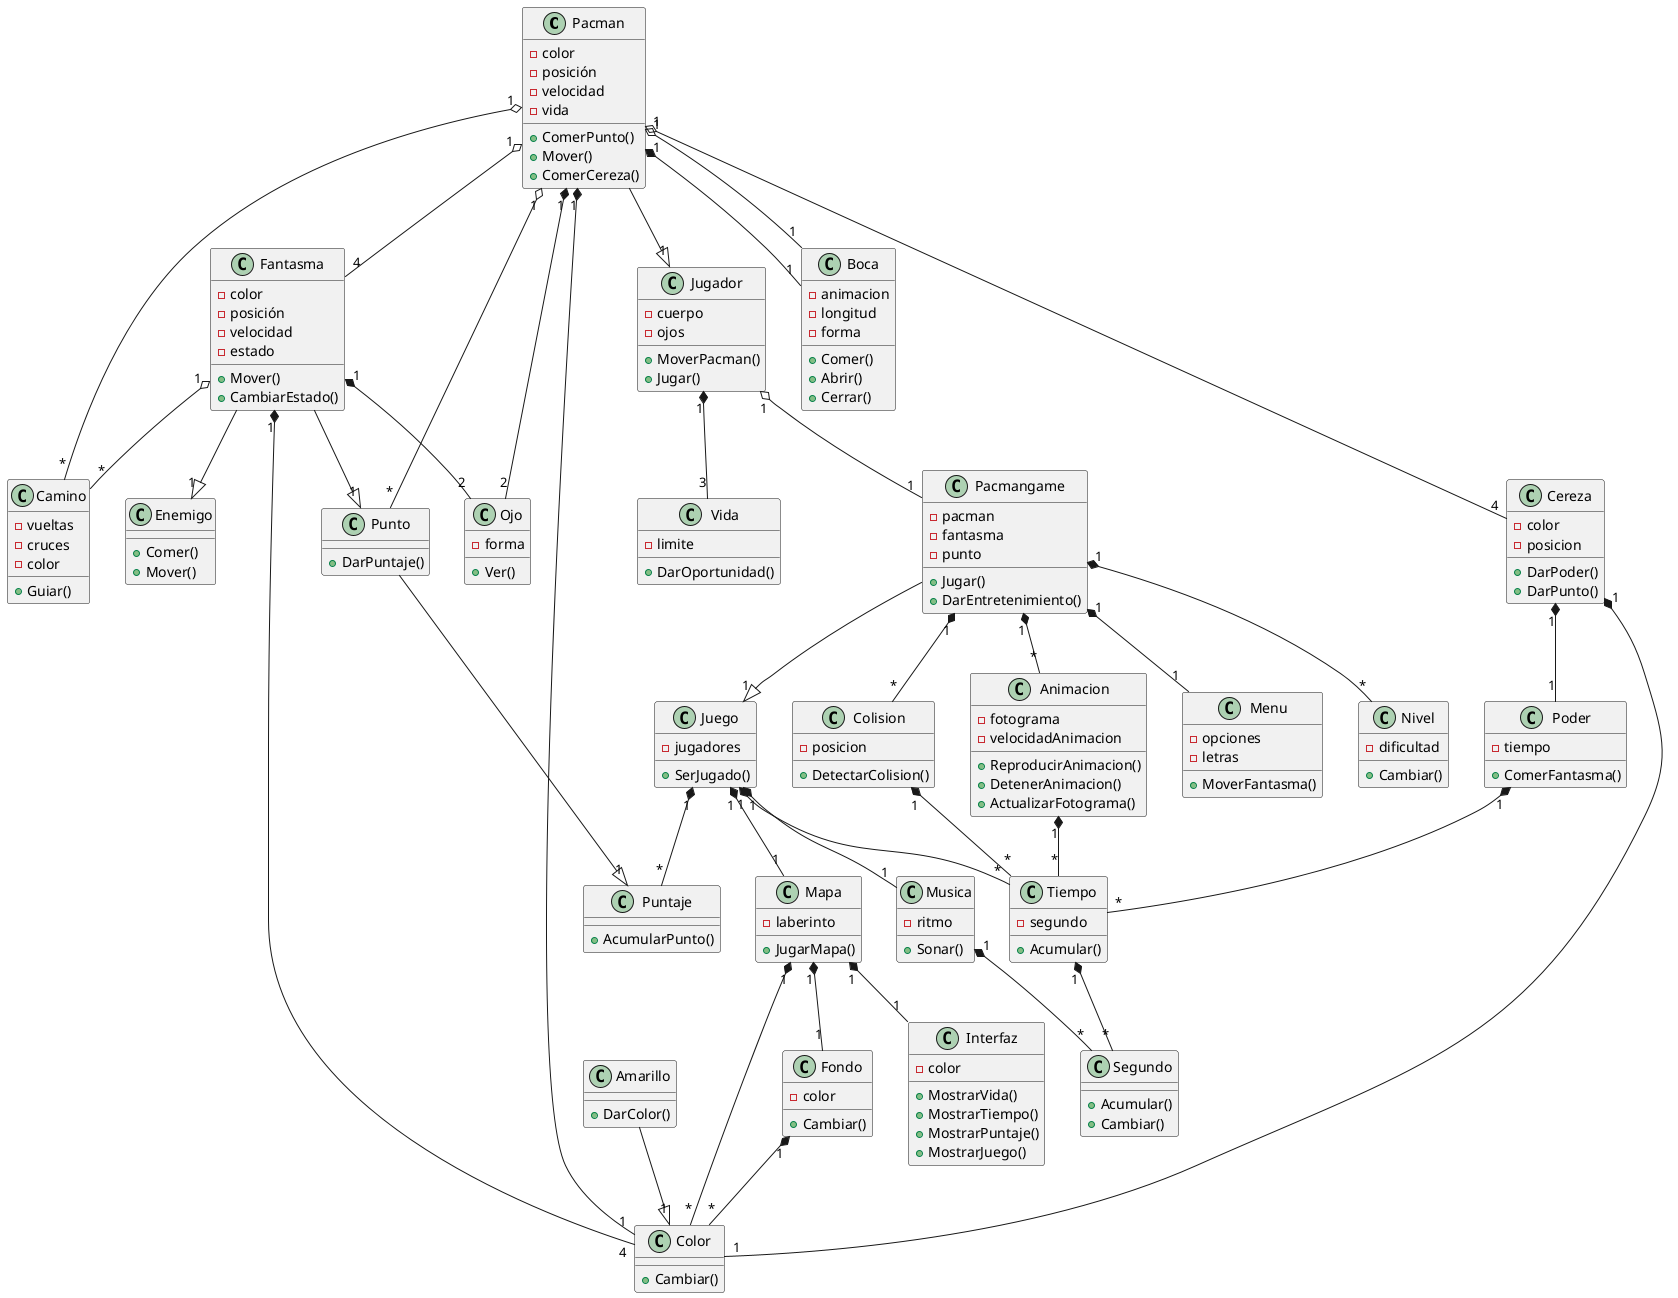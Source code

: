 @startuml
class Pacman{
 +ComerPunto()
 +Mover()
 +ComerCereza()
 -color
 -posición 
 -velocidad
 -vida
}
class Fantasma{
 -color
 -posición
 -velocidad
 -estado
 +Mover()
 +CambiarEstado()
}
class Enemigo{
 +Comer()
 +Mover()
}
class Color{
 +Cambiar()
}
class Amarillo{
 +DarColor()
}
class Punto{
 +DarPuntaje()
}
class Puntaje{
 +AcumularPunto()

}
class Cereza{
 +DarPoder()
 -color
 -posicion
 +DarPunto()
}
class Poder{
 +ComerFantasma()
 -tiempo
}
class Tiempo{
 -segundo
 +Acumular()
}
class Juego{
 -jugadores
 +SerJugado()
}
class Pacmangame{
 +Jugar()
 -pacman
 -fantasma
 -punto
 +DarEntretenimiento()
}
class Menu{
 -opciones
 -letras
 +MoverFantasma()
}
class Jugador{
 +MoverPacman()
 -cuerpo
 -ojos
 +Jugar()
}
class Camino{
 +Guiar()
 -vueltas
 -cruces
 -color
}
class Segundo{
 +Acumular()
 +Cambiar()
 
}
class Musica{
 +Sonar()
 -ritmo
}
class Fondo{
 -color
 +Cambiar()
}
class Mapa{
 -laberinto
 +JugarMapa()
}
class Vida{
 -limite
 +DarOportunidad()
 
}
class Interfaz{
 -color
 +MostrarVida()
 +MostrarTiempo()
 +MostrarPuntaje()
 +MostrarJuego()
}
class Nivel{
 +Cambiar()
 -dificultad
}
class Colision{
 +DetectarColision()
 -posicion
 
}
class Animacion{
 -fotograma
 -velocidadAnimacion
 +ReproducirAnimacion()
 +DetenerAnimacion()
 +ActualizarFotograma()

}
class Boca{
 +Comer()
 +Abrir()
 +Cerrar()
 -animacion
 -longitud
 -forma
}
class Ojo{
 +Ver()
 -forma
}

Pacman "1" o-- "4" Fantasma
Fantasma --|> "1" Enemigo
Fantasma "1" *-- "4" Color
Pacman --|> "1" Jugador
Pacman "1" *-- "1" Color
Cereza "1" *-- "1" Color
Cereza "1" *-- "1" Poder
Amarillo --|> "1" Color
Pacman "1" o-- "*" Camino
Pacman "1" o-- "4" Cereza
Fantasma "1" o-- "*" Camino
Pacman "1" o-- "*" Punto
Fantasma --|> "1" Punto
Punto --|> "1" Puntaje
Juego "1" *-- "*"Puntaje
Juego "1" *-- "*" Tiempo
Tiempo "1" *-- "*" Segundo
Pacmangame --|> "1" Juego
Pacmangame "1" *-- "1" Menu
Juego "1" *-- "1" Musica
Musica "1" *-- "*" Segundo
Jugador "1" *-- "3" Vida
Poder "1" *-- "*" Tiempo
Mapa "1" *-- "1" Interfaz
Juego "1" *-- "1" Mapa
Mapa "1" *-- "1" Fondo
Pacmangame "1" *-- "*" Colision
Pacmangame "1" *-- "*" Animacion
Pacman "1" *-- "1" Boca
Pacman "1" o-- "1" Boca
Pacman "1" *-- "2" Ojo
Fantasma "1" *-- "2" Ojo
Pacmangame "1" *-- "*" Nivel
Colision "1" *-- "*" Tiempo
Animacion "1" *-- "*" Tiempo
Jugador "1" o-- "1" Pacmangame
Fondo "1" *-- "*" Color
Mapa "1" *-- "*" Color
@enduml
